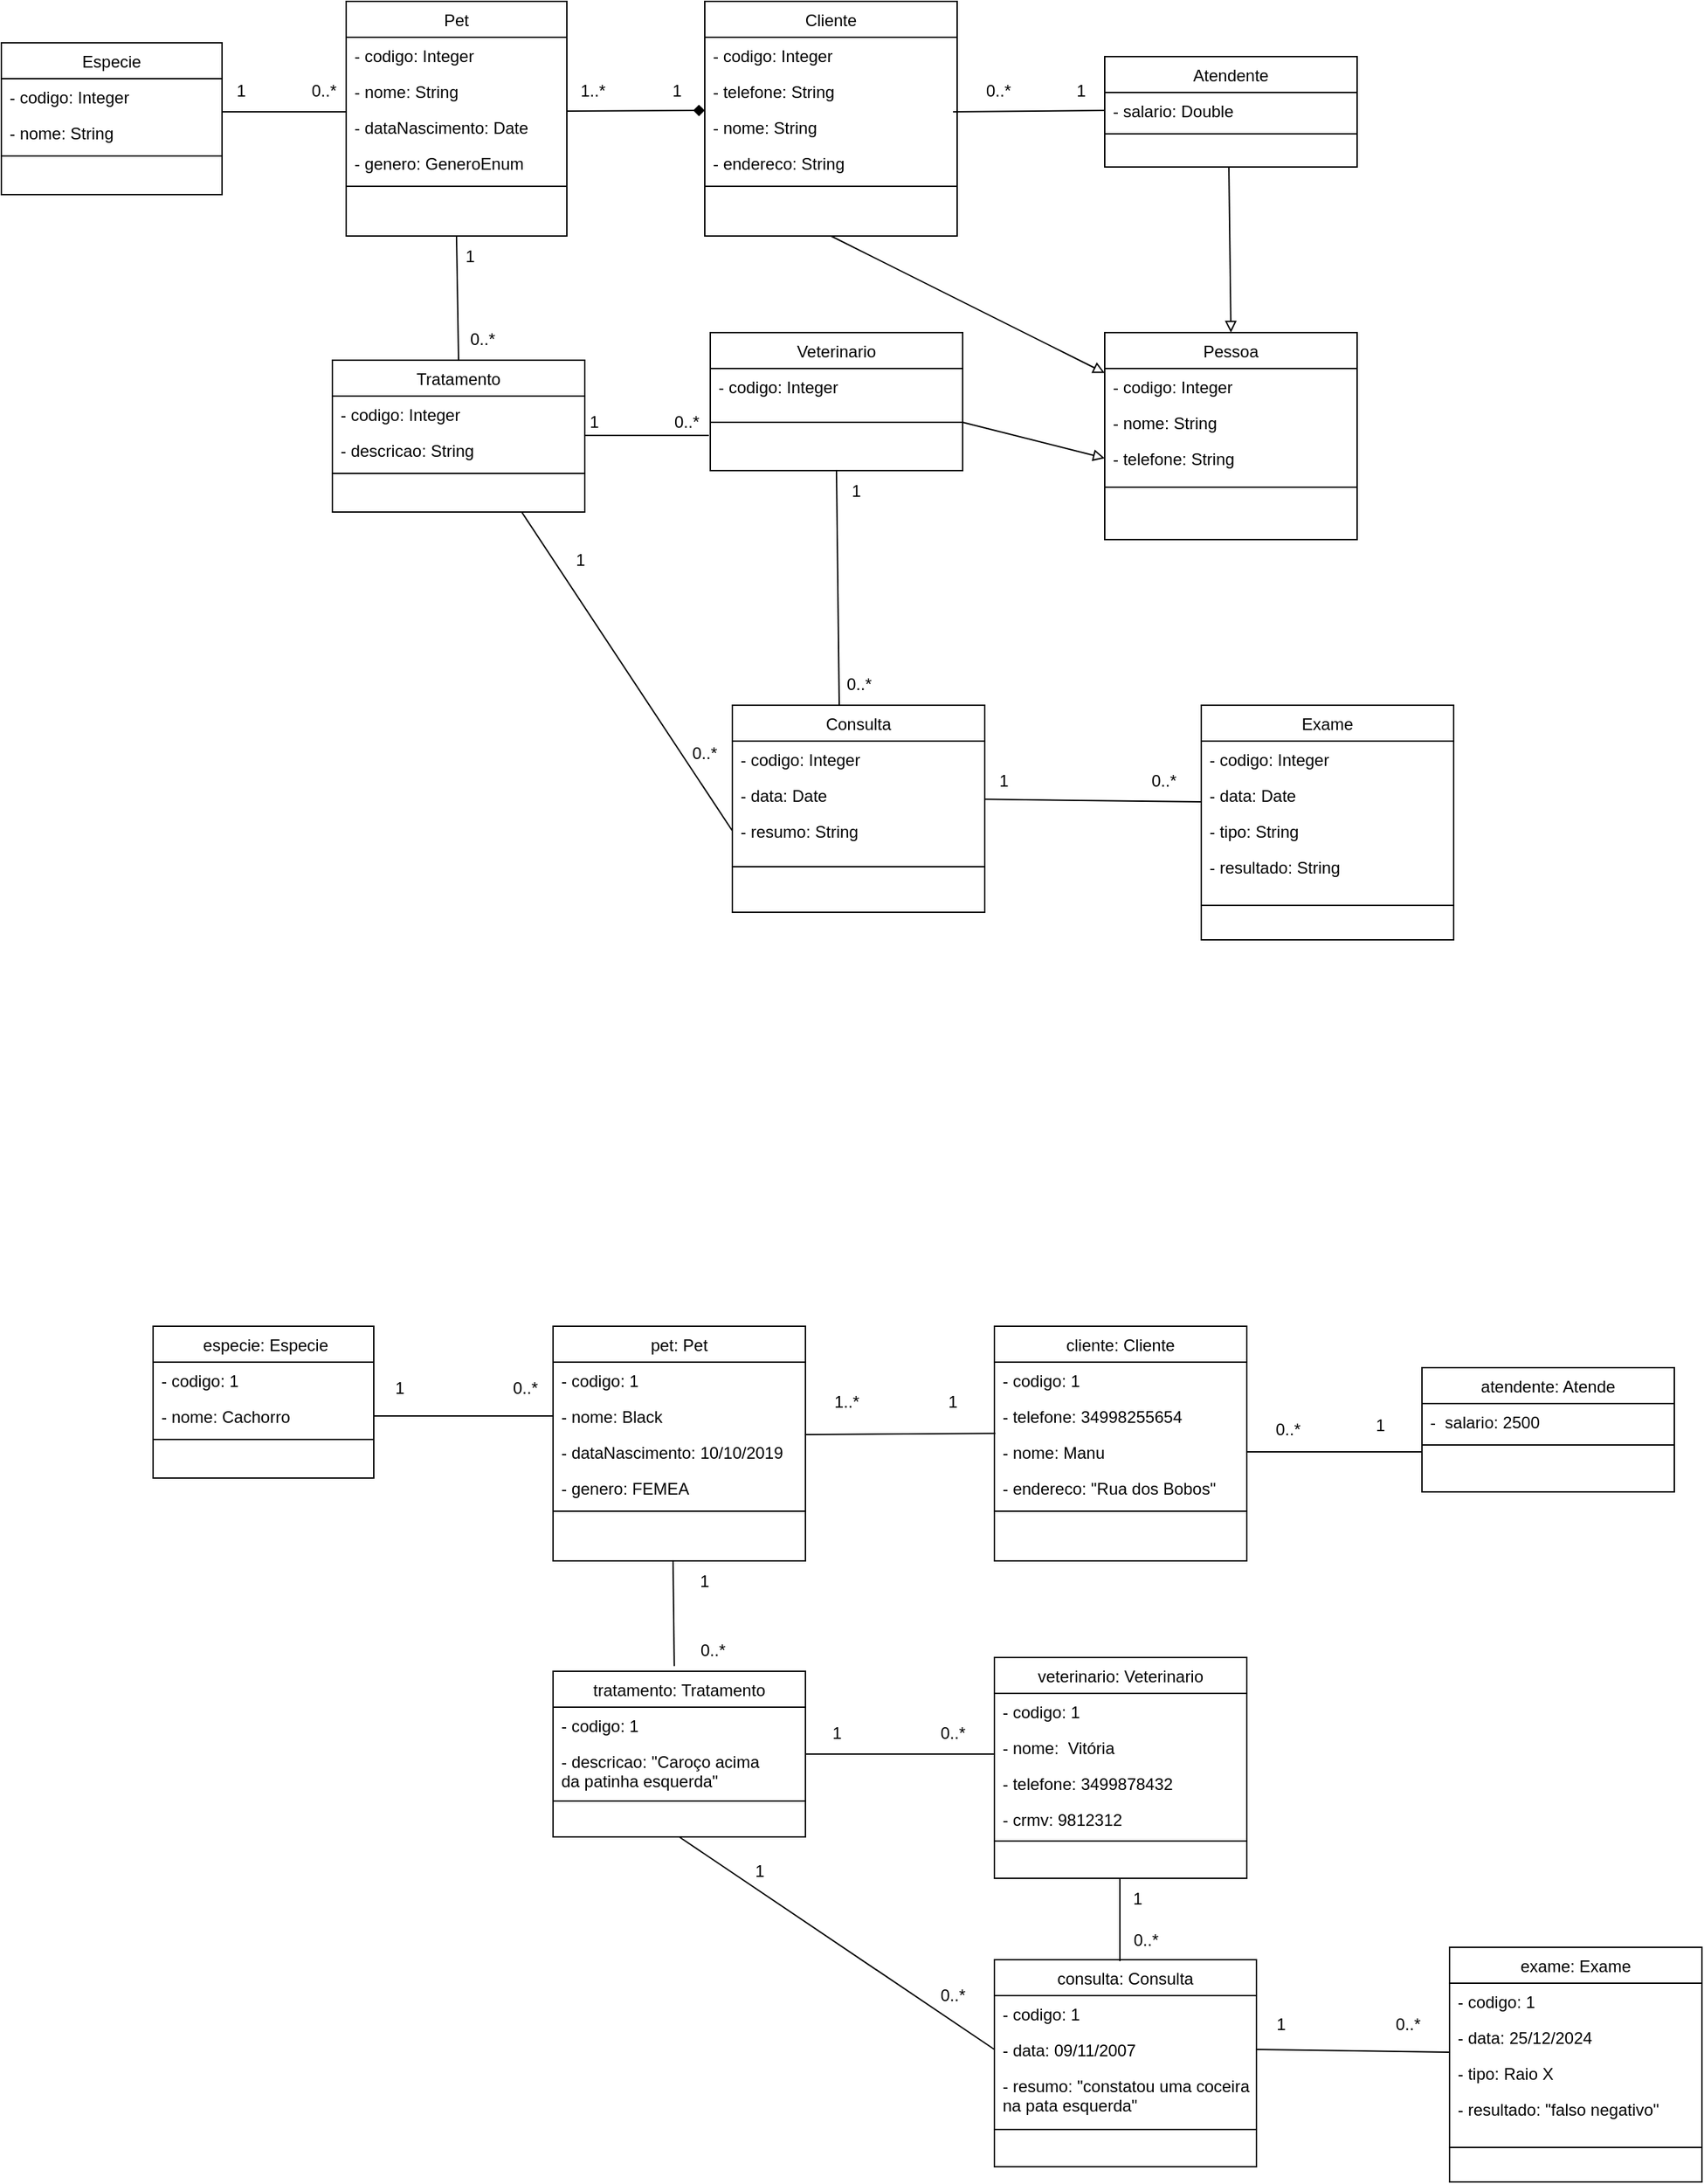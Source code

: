 <mxfile version="24.7.17">
  <diagram id="C5RBs43oDa-KdzZeNtuy" name="Page-1">
    <mxGraphModel dx="1206" dy="1186" grid="1" gridSize="10" guides="1" tooltips="1" connect="1" arrows="1" fold="1" page="1" pageScale="1" pageWidth="827" pageHeight="1169" math="0" shadow="0">
      <root>
        <mxCell id="WIyWlLk6GJQsqaUBKTNV-0" />
        <mxCell id="WIyWlLk6GJQsqaUBKTNV-1" parent="WIyWlLk6GJQsqaUBKTNV-0" />
        <mxCell id="20vD3QLXQiZ07Vx1UOq2-16" value="1" style="text;strokeColor=none;align=center;fillColor=none;html=1;verticalAlign=middle;whiteSpace=wrap;rounded=0;" vertex="1" parent="WIyWlLk6GJQsqaUBKTNV-1">
          <mxGeometry x="394" y="370" width="60" height="30" as="geometry" />
        </mxCell>
        <mxCell id="zkfFHV4jXpPFQw0GAbJ--0" value="Especie" style="swimlane;fontStyle=0;align=center;verticalAlign=top;childLayout=stackLayout;horizontal=1;startSize=26;horizontalStack=0;resizeParent=1;resizeLast=0;collapsible=1;marginBottom=0;rounded=0;shadow=0;strokeWidth=1;" parent="WIyWlLk6GJQsqaUBKTNV-1" vertex="1">
          <mxGeometry x="250" y="350" width="160" height="110" as="geometry">
            <mxRectangle x="230" y="140" width="160" height="26" as="alternateBounds" />
          </mxGeometry>
        </mxCell>
        <mxCell id="zkfFHV4jXpPFQw0GAbJ--1" value="- codigo: Integer" style="text;align=left;verticalAlign=top;spacingLeft=4;spacingRight=4;overflow=hidden;rotatable=0;points=[[0,0.5],[1,0.5]];portConstraint=eastwest;fontStyle=0" parent="zkfFHV4jXpPFQw0GAbJ--0" vertex="1">
          <mxGeometry y="26" width="160" height="26" as="geometry" />
        </mxCell>
        <mxCell id="zkfFHV4jXpPFQw0GAbJ--3" value="- nome: String" style="text;align=left;verticalAlign=top;spacingLeft=4;spacingRight=4;overflow=hidden;rotatable=0;points=[[0,0.5],[1,0.5]];portConstraint=eastwest;rounded=0;shadow=0;html=0;fontStyle=0" parent="zkfFHV4jXpPFQw0GAbJ--0" vertex="1">
          <mxGeometry y="52" width="160" height="26" as="geometry" />
        </mxCell>
        <mxCell id="zkfFHV4jXpPFQw0GAbJ--4" value="" style="line;html=1;strokeWidth=1;align=left;verticalAlign=middle;spacingTop=-1;spacingLeft=3;spacingRight=3;rotatable=0;labelPosition=right;points=[];portConstraint=eastwest;fontStyle=0" parent="zkfFHV4jXpPFQw0GAbJ--0" vertex="1">
          <mxGeometry y="78" width="160" height="8" as="geometry" />
        </mxCell>
        <mxCell id="zkfFHV4jXpPFQw0GAbJ--17" value="Pet" style="swimlane;fontStyle=0;align=center;verticalAlign=top;childLayout=stackLayout;horizontal=1;startSize=26;horizontalStack=0;resizeParent=1;resizeLast=0;collapsible=1;marginBottom=0;rounded=0;shadow=0;strokeWidth=1;" parent="WIyWlLk6GJQsqaUBKTNV-1" vertex="1">
          <mxGeometry x="500" y="320" width="160" height="170" as="geometry">
            <mxRectangle x="550" y="140" width="160" height="26" as="alternateBounds" />
          </mxGeometry>
        </mxCell>
        <mxCell id="20vD3QLXQiZ07Vx1UOq2-6" value="- codigo: Integer" style="text;align=left;verticalAlign=top;spacingLeft=4;spacingRight=4;overflow=hidden;rotatable=0;points=[[0,0.5],[1,0.5]];portConstraint=eastwest;fontStyle=0" vertex="1" parent="zkfFHV4jXpPFQw0GAbJ--17">
          <mxGeometry y="26" width="160" height="26" as="geometry" />
        </mxCell>
        <mxCell id="20vD3QLXQiZ07Vx1UOq2-5" value="- nome: String" style="text;align=left;verticalAlign=top;spacingLeft=4;spacingRight=4;overflow=hidden;rotatable=0;points=[[0,0.5],[1,0.5]];portConstraint=eastwest;rounded=0;shadow=0;html=0;fontStyle=0" vertex="1" parent="zkfFHV4jXpPFQw0GAbJ--17">
          <mxGeometry y="52" width="160" height="26" as="geometry" />
        </mxCell>
        <mxCell id="zkfFHV4jXpPFQw0GAbJ--19" value="- dataNascimento: Date" style="text;align=left;verticalAlign=top;spacingLeft=4;spacingRight=4;overflow=hidden;rotatable=0;points=[[0,0.5],[1,0.5]];portConstraint=eastwest;rounded=0;shadow=0;html=0;" parent="zkfFHV4jXpPFQw0GAbJ--17" vertex="1">
          <mxGeometry y="78" width="160" height="26" as="geometry" />
        </mxCell>
        <mxCell id="zkfFHV4jXpPFQw0GAbJ--20" value="- genero: GeneroEnum" style="text;align=left;verticalAlign=top;spacingLeft=4;spacingRight=4;overflow=hidden;rotatable=0;points=[[0,0.5],[1,0.5]];portConstraint=eastwest;rounded=0;shadow=0;html=0;" parent="zkfFHV4jXpPFQw0GAbJ--17" vertex="1">
          <mxGeometry y="104" width="160" height="26" as="geometry" />
        </mxCell>
        <mxCell id="zkfFHV4jXpPFQw0GAbJ--23" value="" style="line;html=1;strokeWidth=1;align=left;verticalAlign=middle;spacingTop=-1;spacingLeft=3;spacingRight=3;rotatable=0;labelPosition=right;points=[];portConstraint=eastwest;" parent="zkfFHV4jXpPFQw0GAbJ--17" vertex="1">
          <mxGeometry y="130" width="160" height="8" as="geometry" />
        </mxCell>
        <mxCell id="20vD3QLXQiZ07Vx1UOq2-0" value=" especie: Especie" style="swimlane;fontStyle=0;align=center;verticalAlign=top;childLayout=stackLayout;horizontal=1;startSize=26;horizontalStack=0;resizeParent=1;resizeLast=0;collapsible=1;marginBottom=0;rounded=0;shadow=0;strokeWidth=1;" vertex="1" parent="WIyWlLk6GJQsqaUBKTNV-1">
          <mxGeometry x="360" y="1280" width="160" height="110" as="geometry">
            <mxRectangle x="230" y="140" width="160" height="26" as="alternateBounds" />
          </mxGeometry>
        </mxCell>
        <mxCell id="20vD3QLXQiZ07Vx1UOq2-1" value="- codigo: 1" style="text;align=left;verticalAlign=top;spacingLeft=4;spacingRight=4;overflow=hidden;rotatable=0;points=[[0,0.5],[1,0.5]];portConstraint=eastwest;fontStyle=0" vertex="1" parent="20vD3QLXQiZ07Vx1UOq2-0">
          <mxGeometry y="26" width="160" height="26" as="geometry" />
        </mxCell>
        <mxCell id="20vD3QLXQiZ07Vx1UOq2-2" value="- nome: Cachorro" style="text;align=left;verticalAlign=top;spacingLeft=4;spacingRight=4;overflow=hidden;rotatable=0;points=[[0,0.5],[1,0.5]];portConstraint=eastwest;rounded=0;shadow=0;html=0;fontStyle=0" vertex="1" parent="20vD3QLXQiZ07Vx1UOq2-0">
          <mxGeometry y="52" width="160" height="26" as="geometry" />
        </mxCell>
        <mxCell id="20vD3QLXQiZ07Vx1UOq2-3" value="" style="line;html=1;strokeWidth=1;align=left;verticalAlign=middle;spacingTop=-1;spacingLeft=3;spacingRight=3;rotatable=0;labelPosition=right;points=[];portConstraint=eastwest;fontStyle=0" vertex="1" parent="20vD3QLXQiZ07Vx1UOq2-0">
          <mxGeometry y="78" width="160" height="8" as="geometry" />
        </mxCell>
        <mxCell id="20vD3QLXQiZ07Vx1UOq2-7" value="pet: Pet" style="swimlane;fontStyle=0;align=center;verticalAlign=top;childLayout=stackLayout;horizontal=1;startSize=26;horizontalStack=0;resizeParent=1;resizeLast=0;collapsible=1;marginBottom=0;rounded=0;shadow=0;strokeWidth=1;" vertex="1" parent="WIyWlLk6GJQsqaUBKTNV-1">
          <mxGeometry x="650" y="1280" width="183" height="170" as="geometry">
            <mxRectangle x="550" y="140" width="160" height="26" as="alternateBounds" />
          </mxGeometry>
        </mxCell>
        <mxCell id="20vD3QLXQiZ07Vx1UOq2-8" value="- codigo: 1&#xa;&#xa;" style="text;align=left;verticalAlign=top;spacingLeft=4;spacingRight=4;overflow=hidden;rotatable=0;points=[[0,0.5],[1,0.5]];portConstraint=eastwest;fontStyle=0" vertex="1" parent="20vD3QLXQiZ07Vx1UOq2-7">
          <mxGeometry y="26" width="183" height="26" as="geometry" />
        </mxCell>
        <mxCell id="20vD3QLXQiZ07Vx1UOq2-9" value="- nome: Black" style="text;align=left;verticalAlign=top;spacingLeft=4;spacingRight=4;overflow=hidden;rotatable=0;points=[[0,0.5],[1,0.5]];portConstraint=eastwest;rounded=0;shadow=0;html=0;fontStyle=0" vertex="1" parent="20vD3QLXQiZ07Vx1UOq2-7">
          <mxGeometry y="52" width="183" height="26" as="geometry" />
        </mxCell>
        <mxCell id="20vD3QLXQiZ07Vx1UOq2-10" value="- dataNascimento: 10/10/2019" style="text;align=left;verticalAlign=top;spacingLeft=4;spacingRight=4;overflow=hidden;rotatable=0;points=[[0,0.5],[1,0.5]];portConstraint=eastwest;rounded=0;shadow=0;html=0;" vertex="1" parent="20vD3QLXQiZ07Vx1UOq2-7">
          <mxGeometry y="78" width="183" height="26" as="geometry" />
        </mxCell>
        <mxCell id="20vD3QLXQiZ07Vx1UOq2-11" value="- genero: FEMEA" style="text;align=left;verticalAlign=top;spacingLeft=4;spacingRight=4;overflow=hidden;rotatable=0;points=[[0,0.5],[1,0.5]];portConstraint=eastwest;rounded=0;shadow=0;html=0;" vertex="1" parent="20vD3QLXQiZ07Vx1UOq2-7">
          <mxGeometry y="104" width="183" height="26" as="geometry" />
        </mxCell>
        <mxCell id="20vD3QLXQiZ07Vx1UOq2-12" value="" style="line;html=1;strokeWidth=1;align=left;verticalAlign=middle;spacingTop=-1;spacingLeft=3;spacingRight=3;rotatable=0;labelPosition=right;points=[];portConstraint=eastwest;" vertex="1" parent="20vD3QLXQiZ07Vx1UOq2-7">
          <mxGeometry y="130" width="183" height="8" as="geometry" />
        </mxCell>
        <mxCell id="20vD3QLXQiZ07Vx1UOq2-14" value="" style="endArrow=none;html=1;rounded=0;entryX=0;entryY=0.077;entryDx=0;entryDy=0;entryPerimeter=0;" edge="1" parent="WIyWlLk6GJQsqaUBKTNV-1" target="zkfFHV4jXpPFQw0GAbJ--19">
          <mxGeometry width="50" height="50" relative="1" as="geometry">
            <mxPoint x="410" y="400" as="sourcePoint" />
            <mxPoint x="490" y="400" as="targetPoint" />
          </mxGeometry>
        </mxCell>
        <mxCell id="20vD3QLXQiZ07Vx1UOq2-17" value="0..*" style="text;strokeColor=none;align=center;fillColor=none;html=1;verticalAlign=middle;whiteSpace=wrap;rounded=0;" vertex="1" parent="WIyWlLk6GJQsqaUBKTNV-1">
          <mxGeometry x="454" y="370" width="60" height="30" as="geometry" />
        </mxCell>
        <mxCell id="20vD3QLXQiZ07Vx1UOq2-18" value="Cliente" style="swimlane;fontStyle=0;align=center;verticalAlign=top;childLayout=stackLayout;horizontal=1;startSize=26;horizontalStack=0;resizeParent=1;resizeLast=0;collapsible=1;marginBottom=0;rounded=0;shadow=0;strokeWidth=1;" vertex="1" parent="WIyWlLk6GJQsqaUBKTNV-1">
          <mxGeometry x="760" y="320" width="183" height="170" as="geometry">
            <mxRectangle x="550" y="140" width="160" height="26" as="alternateBounds" />
          </mxGeometry>
        </mxCell>
        <mxCell id="20vD3QLXQiZ07Vx1UOq2-19" value="- codigo: Integer&#xa;&#xa;" style="text;align=left;verticalAlign=top;spacingLeft=4;spacingRight=4;overflow=hidden;rotatable=0;points=[[0,0.5],[1,0.5]];portConstraint=eastwest;fontStyle=0" vertex="1" parent="20vD3QLXQiZ07Vx1UOq2-18">
          <mxGeometry y="26" width="183" height="26" as="geometry" />
        </mxCell>
        <mxCell id="20vD3QLXQiZ07Vx1UOq2-20" value="- telefone: String" style="text;align=left;verticalAlign=top;spacingLeft=4;spacingRight=4;overflow=hidden;rotatable=0;points=[[0,0.5],[1,0.5]];portConstraint=eastwest;rounded=0;shadow=0;html=0;fontStyle=0" vertex="1" parent="20vD3QLXQiZ07Vx1UOq2-18">
          <mxGeometry y="52" width="183" height="26" as="geometry" />
        </mxCell>
        <mxCell id="20vD3QLXQiZ07Vx1UOq2-21" value="- nome: String" style="text;align=left;verticalAlign=top;spacingLeft=4;spacingRight=4;overflow=hidden;rotatable=0;points=[[0,0.5],[1,0.5]];portConstraint=eastwest;rounded=0;shadow=0;html=0;" vertex="1" parent="20vD3QLXQiZ07Vx1UOq2-18">
          <mxGeometry y="78" width="183" height="26" as="geometry" />
        </mxCell>
        <mxCell id="20vD3QLXQiZ07Vx1UOq2-22" value="- endereco: String" style="text;align=left;verticalAlign=top;spacingLeft=4;spacingRight=4;overflow=hidden;rotatable=0;points=[[0,0.5],[1,0.5]];portConstraint=eastwest;rounded=0;shadow=0;html=0;" vertex="1" parent="20vD3QLXQiZ07Vx1UOq2-18">
          <mxGeometry y="104" width="183" height="26" as="geometry" />
        </mxCell>
        <mxCell id="20vD3QLXQiZ07Vx1UOq2-23" value="" style="line;html=1;strokeWidth=1;align=left;verticalAlign=middle;spacingTop=-1;spacingLeft=3;spacingRight=3;rotatable=0;labelPosition=right;points=[];portConstraint=eastwest;" vertex="1" parent="20vD3QLXQiZ07Vx1UOq2-18">
          <mxGeometry y="130" width="183" height="8" as="geometry" />
        </mxCell>
        <mxCell id="20vD3QLXQiZ07Vx1UOq2-24" value="cliente: Cliente" style="swimlane;fontStyle=0;align=center;verticalAlign=top;childLayout=stackLayout;horizontal=1;startSize=26;horizontalStack=0;resizeParent=1;resizeLast=0;collapsible=1;marginBottom=0;rounded=0;shadow=0;strokeWidth=1;" vertex="1" parent="WIyWlLk6GJQsqaUBKTNV-1">
          <mxGeometry x="970" y="1280" width="183" height="170" as="geometry">
            <mxRectangle x="550" y="140" width="160" height="26" as="alternateBounds" />
          </mxGeometry>
        </mxCell>
        <mxCell id="20vD3QLXQiZ07Vx1UOq2-25" value="- codigo: 1&#xa;&#xa;" style="text;align=left;verticalAlign=top;spacingLeft=4;spacingRight=4;overflow=hidden;rotatable=0;points=[[0,0.5],[1,0.5]];portConstraint=eastwest;fontStyle=0" vertex="1" parent="20vD3QLXQiZ07Vx1UOq2-24">
          <mxGeometry y="26" width="183" height="26" as="geometry" />
        </mxCell>
        <mxCell id="20vD3QLXQiZ07Vx1UOq2-26" value="- telefone: 34998255654" style="text;align=left;verticalAlign=top;spacingLeft=4;spacingRight=4;overflow=hidden;rotatable=0;points=[[0,0.5],[1,0.5]];portConstraint=eastwest;rounded=0;shadow=0;html=0;fontStyle=0" vertex="1" parent="20vD3QLXQiZ07Vx1UOq2-24">
          <mxGeometry y="52" width="183" height="26" as="geometry" />
        </mxCell>
        <mxCell id="20vD3QLXQiZ07Vx1UOq2-27" value="- nome: Manu" style="text;align=left;verticalAlign=top;spacingLeft=4;spacingRight=4;overflow=hidden;rotatable=0;points=[[0,0.5],[1,0.5]];portConstraint=eastwest;rounded=0;shadow=0;html=0;" vertex="1" parent="20vD3QLXQiZ07Vx1UOq2-24">
          <mxGeometry y="78" width="183" height="26" as="geometry" />
        </mxCell>
        <mxCell id="20vD3QLXQiZ07Vx1UOq2-28" value="- endereco: &quot;Rua dos Bobos&quot;" style="text;align=left;verticalAlign=top;spacingLeft=4;spacingRight=4;overflow=hidden;rotatable=0;points=[[0,0.5],[1,0.5]];portConstraint=eastwest;rounded=0;shadow=0;html=0;" vertex="1" parent="20vD3QLXQiZ07Vx1UOq2-24">
          <mxGeometry y="104" width="183" height="26" as="geometry" />
        </mxCell>
        <mxCell id="20vD3QLXQiZ07Vx1UOq2-29" value="" style="line;html=1;strokeWidth=1;align=left;verticalAlign=middle;spacingTop=-1;spacingLeft=3;spacingRight=3;rotatable=0;labelPosition=right;points=[];portConstraint=eastwest;" vertex="1" parent="20vD3QLXQiZ07Vx1UOq2-24">
          <mxGeometry y="130" width="183" height="8" as="geometry" />
        </mxCell>
        <mxCell id="20vD3QLXQiZ07Vx1UOq2-30" value="" style="endArrow=diamond;html=1;rounded=0;entryX=0;entryY=0.077;entryDx=0;entryDy=0;entryPerimeter=0;exitX=1;exitY=0.5;exitDx=0;exitDy=0;endFill=1;" edge="1" parent="WIyWlLk6GJQsqaUBKTNV-1">
          <mxGeometry width="50" height="50" relative="1" as="geometry">
            <mxPoint x="660" y="399.5" as="sourcePoint" />
            <mxPoint x="760" y="399" as="targetPoint" />
          </mxGeometry>
        </mxCell>
        <mxCell id="20vD3QLXQiZ07Vx1UOq2-31" value="1" style="text;strokeColor=none;align=center;fillColor=none;html=1;verticalAlign=middle;whiteSpace=wrap;rounded=0;" vertex="1" parent="WIyWlLk6GJQsqaUBKTNV-1">
          <mxGeometry x="710" y="370" width="60" height="30" as="geometry" />
        </mxCell>
        <mxCell id="20vD3QLXQiZ07Vx1UOq2-32" value="1..*" style="text;strokeColor=none;align=center;fillColor=none;html=1;verticalAlign=middle;whiteSpace=wrap;rounded=0;" vertex="1" parent="WIyWlLk6GJQsqaUBKTNV-1">
          <mxGeometry x="649" y="370" width="60" height="30" as="geometry" />
        </mxCell>
        <mxCell id="20vD3QLXQiZ07Vx1UOq2-33" value="Tratamento" style="swimlane;fontStyle=0;align=center;verticalAlign=top;childLayout=stackLayout;horizontal=1;startSize=26;horizontalStack=0;resizeParent=1;resizeLast=0;collapsible=1;marginBottom=0;rounded=0;shadow=0;strokeWidth=1;" vertex="1" parent="WIyWlLk6GJQsqaUBKTNV-1">
          <mxGeometry x="490" y="580" width="183" height="110" as="geometry">
            <mxRectangle x="550" y="140" width="160" height="26" as="alternateBounds" />
          </mxGeometry>
        </mxCell>
        <mxCell id="20vD3QLXQiZ07Vx1UOq2-34" value="- codigo: Integer&#xa;&#xa;" style="text;align=left;verticalAlign=top;spacingLeft=4;spacingRight=4;overflow=hidden;rotatable=0;points=[[0,0.5],[1,0.5]];portConstraint=eastwest;fontStyle=0" vertex="1" parent="20vD3QLXQiZ07Vx1UOq2-33">
          <mxGeometry y="26" width="183" height="26" as="geometry" />
        </mxCell>
        <mxCell id="20vD3QLXQiZ07Vx1UOq2-35" value="- descricao: String" style="text;align=left;verticalAlign=top;spacingLeft=4;spacingRight=4;overflow=hidden;rotatable=0;points=[[0,0.5],[1,0.5]];portConstraint=eastwest;rounded=0;shadow=0;html=0;fontStyle=0" vertex="1" parent="20vD3QLXQiZ07Vx1UOq2-33">
          <mxGeometry y="52" width="183" height="26" as="geometry" />
        </mxCell>
        <mxCell id="20vD3QLXQiZ07Vx1UOq2-38" value="" style="line;html=1;strokeWidth=1;align=left;verticalAlign=middle;spacingTop=-1;spacingLeft=3;spacingRight=3;rotatable=0;labelPosition=right;points=[];portConstraint=eastwest;" vertex="1" parent="20vD3QLXQiZ07Vx1UOq2-33">
          <mxGeometry y="78" width="183" height="8" as="geometry" />
        </mxCell>
        <mxCell id="20vD3QLXQiZ07Vx1UOq2-39" value="tratamento: Tratamento" style="swimlane;fontStyle=0;align=center;verticalAlign=top;childLayout=stackLayout;horizontal=1;startSize=26;horizontalStack=0;resizeParent=1;resizeLast=0;collapsible=1;marginBottom=0;rounded=0;shadow=0;strokeWidth=1;" vertex="1" parent="WIyWlLk6GJQsqaUBKTNV-1">
          <mxGeometry x="650" y="1530" width="183" height="120" as="geometry">
            <mxRectangle x="550" y="140" width="160" height="26" as="alternateBounds" />
          </mxGeometry>
        </mxCell>
        <mxCell id="20vD3QLXQiZ07Vx1UOq2-40" value="- codigo: 1&#xa;" style="text;align=left;verticalAlign=top;spacingLeft=4;spacingRight=4;overflow=hidden;rotatable=0;points=[[0,0.5],[1,0.5]];portConstraint=eastwest;fontStyle=0" vertex="1" parent="20vD3QLXQiZ07Vx1UOq2-39">
          <mxGeometry y="26" width="183" height="26" as="geometry" />
        </mxCell>
        <mxCell id="20vD3QLXQiZ07Vx1UOq2-41" value="- descricao: &quot;Caroço acima &#xa;da patinha esquerda&quot;" style="text;align=left;verticalAlign=top;spacingLeft=4;spacingRight=4;overflow=hidden;rotatable=0;points=[[0,0.5],[1,0.5]];portConstraint=eastwest;rounded=0;shadow=0;html=0;fontStyle=0" vertex="1" parent="20vD3QLXQiZ07Vx1UOq2-39">
          <mxGeometry y="52" width="183" height="38" as="geometry" />
        </mxCell>
        <mxCell id="20vD3QLXQiZ07Vx1UOq2-42" value="" style="line;html=1;strokeWidth=1;align=left;verticalAlign=middle;spacingTop=-1;spacingLeft=3;spacingRight=3;rotatable=0;labelPosition=right;points=[];portConstraint=eastwest;" vertex="1" parent="20vD3QLXQiZ07Vx1UOq2-39">
          <mxGeometry y="90" width="183" height="8" as="geometry" />
        </mxCell>
        <mxCell id="20vD3QLXQiZ07Vx1UOq2-44" value="" style="endArrow=none;html=1;rounded=0;entryX=0.5;entryY=1;entryDx=0;entryDy=0;exitX=0.5;exitY=0;exitDx=0;exitDy=0;" edge="1" parent="WIyWlLk6GJQsqaUBKTNV-1" source="20vD3QLXQiZ07Vx1UOq2-33" target="zkfFHV4jXpPFQw0GAbJ--17">
          <mxGeometry width="50" height="50" relative="1" as="geometry">
            <mxPoint x="579.5" y="570" as="sourcePoint" />
            <mxPoint x="579.5" y="500" as="targetPoint" />
          </mxGeometry>
        </mxCell>
        <mxCell id="20vD3QLXQiZ07Vx1UOq2-45" value="1" style="text;strokeColor=none;align=center;fillColor=none;html=1;verticalAlign=middle;whiteSpace=wrap;rounded=0;" vertex="1" parent="WIyWlLk6GJQsqaUBKTNV-1">
          <mxGeometry x="560" y="490" width="60" height="30" as="geometry" />
        </mxCell>
        <mxCell id="20vD3QLXQiZ07Vx1UOq2-46" value="0..*" style="text;strokeColor=none;align=center;fillColor=none;html=1;verticalAlign=middle;whiteSpace=wrap;rounded=0;" vertex="1" parent="WIyWlLk6GJQsqaUBKTNV-1">
          <mxGeometry x="568.5" y="550" width="60" height="30" as="geometry" />
        </mxCell>
        <mxCell id="20vD3QLXQiZ07Vx1UOq2-51" value="Consulta" style="swimlane;fontStyle=0;align=center;verticalAlign=top;childLayout=stackLayout;horizontal=1;startSize=26;horizontalStack=0;resizeParent=1;resizeLast=0;collapsible=1;marginBottom=0;rounded=0;shadow=0;strokeWidth=1;" vertex="1" parent="WIyWlLk6GJQsqaUBKTNV-1">
          <mxGeometry x="780" y="830" width="183" height="150" as="geometry">
            <mxRectangle x="550" y="140" width="160" height="26" as="alternateBounds" />
          </mxGeometry>
        </mxCell>
        <mxCell id="20vD3QLXQiZ07Vx1UOq2-52" value="- codigo: Integer&#xa;&#xa;" style="text;align=left;verticalAlign=top;spacingLeft=4;spacingRight=4;overflow=hidden;rotatable=0;points=[[0,0.5],[1,0.5]];portConstraint=eastwest;fontStyle=0" vertex="1" parent="20vD3QLXQiZ07Vx1UOq2-51">
          <mxGeometry y="26" width="183" height="26" as="geometry" />
        </mxCell>
        <mxCell id="20vD3QLXQiZ07Vx1UOq2-53" value="- data: Date" style="text;align=left;verticalAlign=top;spacingLeft=4;spacingRight=4;overflow=hidden;rotatable=0;points=[[0,0.5],[1,0.5]];portConstraint=eastwest;rounded=0;shadow=0;html=0;fontStyle=0" vertex="1" parent="20vD3QLXQiZ07Vx1UOq2-51">
          <mxGeometry y="52" width="183" height="26" as="geometry" />
        </mxCell>
        <mxCell id="20vD3QLXQiZ07Vx1UOq2-57" value="- resumo: String" style="text;align=left;verticalAlign=top;spacingLeft=4;spacingRight=4;overflow=hidden;rotatable=0;points=[[0,0.5],[1,0.5]];portConstraint=eastwest;rounded=0;shadow=0;html=0;fontStyle=0" vertex="1" parent="20vD3QLXQiZ07Vx1UOq2-51">
          <mxGeometry y="78" width="183" height="26" as="geometry" />
        </mxCell>
        <mxCell id="20vD3QLXQiZ07Vx1UOq2-54" value="" style="line;html=1;strokeWidth=1;align=left;verticalAlign=middle;spacingTop=-1;spacingLeft=3;spacingRight=3;rotatable=0;labelPosition=right;points=[];portConstraint=eastwest;" vertex="1" parent="20vD3QLXQiZ07Vx1UOq2-51">
          <mxGeometry y="104" width="183" height="26" as="geometry" />
        </mxCell>
        <mxCell id="20vD3QLXQiZ07Vx1UOq2-58" value="consulta: Consulta" style="swimlane;fontStyle=0;align=center;verticalAlign=top;childLayout=stackLayout;horizontal=1;startSize=26;horizontalStack=0;resizeParent=1;resizeLast=0;collapsible=1;marginBottom=0;rounded=0;shadow=0;strokeWidth=1;" vertex="1" parent="WIyWlLk6GJQsqaUBKTNV-1">
          <mxGeometry x="970" y="1739" width="190" height="150" as="geometry">
            <mxRectangle x="550" y="140" width="160" height="26" as="alternateBounds" />
          </mxGeometry>
        </mxCell>
        <mxCell id="20vD3QLXQiZ07Vx1UOq2-59" value="- codigo: 1&#xa;&#xa;" style="text;align=left;verticalAlign=top;spacingLeft=4;spacingRight=4;overflow=hidden;rotatable=0;points=[[0,0.5],[1,0.5]];portConstraint=eastwest;fontStyle=0" vertex="1" parent="20vD3QLXQiZ07Vx1UOq2-58">
          <mxGeometry y="26" width="190" height="26" as="geometry" />
        </mxCell>
        <mxCell id="20vD3QLXQiZ07Vx1UOq2-60" value="- data: 09/11/2007" style="text;align=left;verticalAlign=top;spacingLeft=4;spacingRight=4;overflow=hidden;rotatable=0;points=[[0,0.5],[1,0.5]];portConstraint=eastwest;rounded=0;shadow=0;html=0;fontStyle=0" vertex="1" parent="20vD3QLXQiZ07Vx1UOq2-58">
          <mxGeometry y="52" width="190" height="26" as="geometry" />
        </mxCell>
        <mxCell id="20vD3QLXQiZ07Vx1UOq2-61" value="- resumo: &quot;constatou uma coceira &#xa;na pata esquerda&quot;" style="text;align=left;verticalAlign=top;spacingLeft=4;spacingRight=4;overflow=hidden;rotatable=0;points=[[0,0.5],[1,0.5]];portConstraint=eastwest;rounded=0;shadow=0;html=0;fontStyle=0" vertex="1" parent="20vD3QLXQiZ07Vx1UOq2-58">
          <mxGeometry y="78" width="190" height="32" as="geometry" />
        </mxCell>
        <mxCell id="20vD3QLXQiZ07Vx1UOq2-62" value="" style="line;html=1;strokeWidth=1;align=left;verticalAlign=middle;spacingTop=-1;spacingLeft=3;spacingRight=3;rotatable=0;labelPosition=right;points=[];portConstraint=eastwest;" vertex="1" parent="20vD3QLXQiZ07Vx1UOq2-58">
          <mxGeometry y="110" width="190" height="26" as="geometry" />
        </mxCell>
        <mxCell id="20vD3QLXQiZ07Vx1UOq2-74" value="Veterinario" style="swimlane;fontStyle=0;align=center;verticalAlign=top;childLayout=stackLayout;horizontal=1;startSize=26;horizontalStack=0;resizeParent=1;resizeLast=0;collapsible=1;marginBottom=0;rounded=0;shadow=0;strokeWidth=1;" vertex="1" parent="WIyWlLk6GJQsqaUBKTNV-1">
          <mxGeometry x="764" y="560" width="183" height="100" as="geometry">
            <mxRectangle x="550" y="140" width="160" height="26" as="alternateBounds" />
          </mxGeometry>
        </mxCell>
        <mxCell id="20vD3QLXQiZ07Vx1UOq2-75" value="- codigo: Integer&#xa;&#xa;" style="text;align=left;verticalAlign=top;spacingLeft=4;spacingRight=4;overflow=hidden;rotatable=0;points=[[0,0.5],[1,0.5]];portConstraint=eastwest;fontStyle=0" vertex="1" parent="20vD3QLXQiZ07Vx1UOq2-74">
          <mxGeometry y="26" width="183" height="26" as="geometry" />
        </mxCell>
        <mxCell id="20vD3QLXQiZ07Vx1UOq2-78" value="" style="line;html=1;strokeWidth=1;align=left;verticalAlign=middle;spacingTop=-1;spacingLeft=3;spacingRight=3;rotatable=0;labelPosition=right;points=[];portConstraint=eastwest;" vertex="1" parent="20vD3QLXQiZ07Vx1UOq2-74">
          <mxGeometry y="52" width="183" height="26" as="geometry" />
        </mxCell>
        <mxCell id="20vD3QLXQiZ07Vx1UOq2-80" value="veterinario: Veterinario" style="swimlane;fontStyle=0;align=center;verticalAlign=top;childLayout=stackLayout;horizontal=1;startSize=26;horizontalStack=0;resizeParent=1;resizeLast=0;collapsible=1;marginBottom=0;rounded=0;shadow=0;strokeWidth=1;" vertex="1" parent="WIyWlLk6GJQsqaUBKTNV-1">
          <mxGeometry x="970" y="1520" width="183" height="160" as="geometry">
            <mxRectangle x="550" y="140" width="160" height="26" as="alternateBounds" />
          </mxGeometry>
        </mxCell>
        <mxCell id="20vD3QLXQiZ07Vx1UOq2-81" value="- codigo: 1&#xa;&#xa;" style="text;align=left;verticalAlign=top;spacingLeft=4;spacingRight=4;overflow=hidden;rotatable=0;points=[[0,0.5],[1,0.5]];portConstraint=eastwest;fontStyle=0" vertex="1" parent="20vD3QLXQiZ07Vx1UOq2-80">
          <mxGeometry y="26" width="183" height="26" as="geometry" />
        </mxCell>
        <mxCell id="20vD3QLXQiZ07Vx1UOq2-82" value="- nome:  Vitória" style="text;align=left;verticalAlign=top;spacingLeft=4;spacingRight=4;overflow=hidden;rotatable=0;points=[[0,0.5],[1,0.5]];portConstraint=eastwest;rounded=0;shadow=0;html=0;fontStyle=0" vertex="1" parent="20vD3QLXQiZ07Vx1UOq2-80">
          <mxGeometry y="52" width="183" height="26" as="geometry" />
        </mxCell>
        <mxCell id="20vD3QLXQiZ07Vx1UOq2-83" value="- telefone: 3499878432" style="text;align=left;verticalAlign=top;spacingLeft=4;spacingRight=4;overflow=hidden;rotatable=0;points=[[0,0.5],[1,0.5]];portConstraint=eastwest;rounded=0;shadow=0;html=0;fontStyle=0" vertex="1" parent="20vD3QLXQiZ07Vx1UOq2-80">
          <mxGeometry y="78" width="183" height="26" as="geometry" />
        </mxCell>
        <mxCell id="20vD3QLXQiZ07Vx1UOq2-84" value="- crmv: 9812312" style="text;align=left;verticalAlign=top;spacingLeft=4;spacingRight=4;overflow=hidden;rotatable=0;points=[[0,0.5],[1,0.5]];portConstraint=eastwest;rounded=0;shadow=0;html=0;fontStyle=0" vertex="1" parent="20vD3QLXQiZ07Vx1UOq2-80">
          <mxGeometry y="104" width="183" height="16" as="geometry" />
        </mxCell>
        <mxCell id="20vD3QLXQiZ07Vx1UOq2-85" value="" style="line;html=1;strokeWidth=1;align=left;verticalAlign=middle;spacingTop=-1;spacingLeft=3;spacingRight=3;rotatable=0;labelPosition=right;points=[];portConstraint=eastwest;" vertex="1" parent="20vD3QLXQiZ07Vx1UOq2-80">
          <mxGeometry y="120" width="183" height="26" as="geometry" />
        </mxCell>
        <mxCell id="20vD3QLXQiZ07Vx1UOq2-86" value="" style="endArrow=none;html=1;rounded=0;entryX=0;entryY=0.077;entryDx=0;entryDy=0;entryPerimeter=0;" edge="1" parent="WIyWlLk6GJQsqaUBKTNV-1">
          <mxGeometry width="50" height="50" relative="1" as="geometry">
            <mxPoint x="673" y="634.5" as="sourcePoint" />
            <mxPoint x="763" y="634.5" as="targetPoint" />
          </mxGeometry>
        </mxCell>
        <mxCell id="20vD3QLXQiZ07Vx1UOq2-88" value="1" style="text;strokeColor=none;align=center;fillColor=none;html=1;verticalAlign=middle;whiteSpace=wrap;rounded=0;" vertex="1" parent="WIyWlLk6GJQsqaUBKTNV-1">
          <mxGeometry x="650" y="610" width="60" height="30" as="geometry" />
        </mxCell>
        <mxCell id="20vD3QLXQiZ07Vx1UOq2-89" value="0..*" style="text;strokeColor=none;align=center;fillColor=none;html=1;verticalAlign=middle;whiteSpace=wrap;rounded=0;" vertex="1" parent="WIyWlLk6GJQsqaUBKTNV-1">
          <mxGeometry x="717" y="610" width="60" height="30" as="geometry" />
        </mxCell>
        <mxCell id="20vD3QLXQiZ07Vx1UOq2-90" value="" style="endArrow=none;html=1;rounded=0;entryX=0.75;entryY=1;entryDx=0;entryDy=0;exitX=0;exitY=0.5;exitDx=0;exitDy=0;" edge="1" parent="WIyWlLk6GJQsqaUBKTNV-1" source="20vD3QLXQiZ07Vx1UOq2-57" target="20vD3QLXQiZ07Vx1UOq2-33">
          <mxGeometry width="50" height="50" relative="1" as="geometry">
            <mxPoint x="850" y="960" as="sourcePoint" />
            <mxPoint x="900" y="910" as="targetPoint" />
          </mxGeometry>
        </mxCell>
        <mxCell id="20vD3QLXQiZ07Vx1UOq2-91" value="" style="endArrow=none;html=1;rounded=0;exitX=0.5;exitY=0;exitDx=0;exitDy=0;entryX=0.5;entryY=1;entryDx=0;entryDy=0;" edge="1" parent="WIyWlLk6GJQsqaUBKTNV-1" target="20vD3QLXQiZ07Vx1UOq2-74">
          <mxGeometry width="50" height="50" relative="1" as="geometry">
            <mxPoint x="857.5" y="830" as="sourcePoint" />
            <mxPoint x="850" y="670" as="targetPoint" />
          </mxGeometry>
        </mxCell>
        <mxCell id="20vD3QLXQiZ07Vx1UOq2-92" value="1" style="text;strokeColor=none;align=center;fillColor=none;html=1;verticalAlign=middle;whiteSpace=wrap;rounded=0;" vertex="1" parent="WIyWlLk6GJQsqaUBKTNV-1">
          <mxGeometry x="640" y="710" width="60" height="30" as="geometry" />
        </mxCell>
        <mxCell id="20vD3QLXQiZ07Vx1UOq2-93" value="0..*" style="text;strokeColor=none;align=center;fillColor=none;html=1;verticalAlign=middle;whiteSpace=wrap;rounded=0;" vertex="1" parent="WIyWlLk6GJQsqaUBKTNV-1">
          <mxGeometry x="841.5" y="800" width="60" height="30" as="geometry" />
        </mxCell>
        <mxCell id="20vD3QLXQiZ07Vx1UOq2-94" value="0..*" style="text;strokeColor=none;align=center;fillColor=none;html=1;verticalAlign=middle;whiteSpace=wrap;rounded=0;" vertex="1" parent="WIyWlLk6GJQsqaUBKTNV-1">
          <mxGeometry x="730" y="850" width="60" height="30" as="geometry" />
        </mxCell>
        <mxCell id="20vD3QLXQiZ07Vx1UOq2-95" value="1" style="text;strokeColor=none;align=center;fillColor=none;html=1;verticalAlign=middle;whiteSpace=wrap;rounded=0;" vertex="1" parent="WIyWlLk6GJQsqaUBKTNV-1">
          <mxGeometry x="840" y="660" width="60" height="30" as="geometry" />
        </mxCell>
        <mxCell id="20vD3QLXQiZ07Vx1UOq2-96" value="Exame" style="swimlane;fontStyle=0;align=center;verticalAlign=top;childLayout=stackLayout;horizontal=1;startSize=26;horizontalStack=0;resizeParent=1;resizeLast=0;collapsible=1;marginBottom=0;rounded=0;shadow=0;strokeWidth=1;" vertex="1" parent="WIyWlLk6GJQsqaUBKTNV-1">
          <mxGeometry x="1120" y="830" width="183" height="170" as="geometry">
            <mxRectangle x="550" y="140" width="160" height="26" as="alternateBounds" />
          </mxGeometry>
        </mxCell>
        <mxCell id="20vD3QLXQiZ07Vx1UOq2-97" value="- codigo: Integer&#xa;&#xa;" style="text;align=left;verticalAlign=top;spacingLeft=4;spacingRight=4;overflow=hidden;rotatable=0;points=[[0,0.5],[1,0.5]];portConstraint=eastwest;fontStyle=0" vertex="1" parent="20vD3QLXQiZ07Vx1UOq2-96">
          <mxGeometry y="26" width="183" height="26" as="geometry" />
        </mxCell>
        <mxCell id="20vD3QLXQiZ07Vx1UOq2-98" value="- data: Date" style="text;align=left;verticalAlign=top;spacingLeft=4;spacingRight=4;overflow=hidden;rotatable=0;points=[[0,0.5],[1,0.5]];portConstraint=eastwest;rounded=0;shadow=0;html=0;fontStyle=0" vertex="1" parent="20vD3QLXQiZ07Vx1UOq2-96">
          <mxGeometry y="52" width="183" height="26" as="geometry" />
        </mxCell>
        <mxCell id="20vD3QLXQiZ07Vx1UOq2-99" value="- tipo: String" style="text;align=left;verticalAlign=top;spacingLeft=4;spacingRight=4;overflow=hidden;rotatable=0;points=[[0,0.5],[1,0.5]];portConstraint=eastwest;rounded=0;shadow=0;html=0;fontStyle=0" vertex="1" parent="20vD3QLXQiZ07Vx1UOq2-96">
          <mxGeometry y="78" width="183" height="26" as="geometry" />
        </mxCell>
        <mxCell id="20vD3QLXQiZ07Vx1UOq2-101" value="- resultado: String" style="text;align=left;verticalAlign=top;spacingLeft=4;spacingRight=4;overflow=hidden;rotatable=0;points=[[0,0.5],[1,0.5]];portConstraint=eastwest;rounded=0;shadow=0;html=0;fontStyle=0" vertex="1" parent="20vD3QLXQiZ07Vx1UOq2-96">
          <mxGeometry y="104" width="183" height="26" as="geometry" />
        </mxCell>
        <mxCell id="20vD3QLXQiZ07Vx1UOq2-100" value="" style="line;html=1;strokeWidth=1;align=left;verticalAlign=middle;spacingTop=-1;spacingLeft=3;spacingRight=3;rotatable=0;labelPosition=right;points=[];portConstraint=eastwest;" vertex="1" parent="20vD3QLXQiZ07Vx1UOq2-96">
          <mxGeometry y="130" width="183" height="30" as="geometry" />
        </mxCell>
        <mxCell id="20vD3QLXQiZ07Vx1UOq2-102" value="exame: Exame" style="swimlane;fontStyle=0;align=center;verticalAlign=top;childLayout=stackLayout;horizontal=1;startSize=26;horizontalStack=0;resizeParent=1;resizeLast=0;collapsible=1;marginBottom=0;rounded=0;shadow=0;strokeWidth=1;" vertex="1" parent="WIyWlLk6GJQsqaUBKTNV-1">
          <mxGeometry x="1300" y="1730" width="183" height="170" as="geometry">
            <mxRectangle x="550" y="140" width="160" height="26" as="alternateBounds" />
          </mxGeometry>
        </mxCell>
        <mxCell id="20vD3QLXQiZ07Vx1UOq2-103" value="- codigo: 1&#xa;&#xa;" style="text;align=left;verticalAlign=top;spacingLeft=4;spacingRight=4;overflow=hidden;rotatable=0;points=[[0,0.5],[1,0.5]];portConstraint=eastwest;fontStyle=0" vertex="1" parent="20vD3QLXQiZ07Vx1UOq2-102">
          <mxGeometry y="26" width="183" height="26" as="geometry" />
        </mxCell>
        <mxCell id="20vD3QLXQiZ07Vx1UOq2-104" value="- data: 25/12/2024" style="text;align=left;verticalAlign=top;spacingLeft=4;spacingRight=4;overflow=hidden;rotatable=0;points=[[0,0.5],[1,0.5]];portConstraint=eastwest;rounded=0;shadow=0;html=0;fontStyle=0" vertex="1" parent="20vD3QLXQiZ07Vx1UOq2-102">
          <mxGeometry y="52" width="183" height="26" as="geometry" />
        </mxCell>
        <mxCell id="20vD3QLXQiZ07Vx1UOq2-105" value="- tipo: Raio X" style="text;align=left;verticalAlign=top;spacingLeft=4;spacingRight=4;overflow=hidden;rotatable=0;points=[[0,0.5],[1,0.5]];portConstraint=eastwest;rounded=0;shadow=0;html=0;fontStyle=0" vertex="1" parent="20vD3QLXQiZ07Vx1UOq2-102">
          <mxGeometry y="78" width="183" height="26" as="geometry" />
        </mxCell>
        <mxCell id="20vD3QLXQiZ07Vx1UOq2-106" value="- resultado: &quot;falso negativo&quot;" style="text;align=left;verticalAlign=top;spacingLeft=4;spacingRight=4;overflow=hidden;rotatable=0;points=[[0,0.5],[1,0.5]];portConstraint=eastwest;rounded=0;shadow=0;html=0;fontStyle=0" vertex="1" parent="20vD3QLXQiZ07Vx1UOq2-102">
          <mxGeometry y="104" width="183" height="26" as="geometry" />
        </mxCell>
        <mxCell id="20vD3QLXQiZ07Vx1UOq2-107" value="" style="line;html=1;strokeWidth=1;align=left;verticalAlign=middle;spacingTop=-1;spacingLeft=3;spacingRight=3;rotatable=0;labelPosition=right;points=[];portConstraint=eastwest;" vertex="1" parent="20vD3QLXQiZ07Vx1UOq2-102">
          <mxGeometry y="130" width="183" height="30" as="geometry" />
        </mxCell>
        <mxCell id="20vD3QLXQiZ07Vx1UOq2-109" value="0..*" style="text;strokeColor=none;align=center;fillColor=none;html=1;verticalAlign=middle;whiteSpace=wrap;rounded=0;" vertex="1" parent="WIyWlLk6GJQsqaUBKTNV-1">
          <mxGeometry x="1063" y="870" width="60" height="30" as="geometry" />
        </mxCell>
        <mxCell id="20vD3QLXQiZ07Vx1UOq2-110" value="1" style="text;strokeColor=none;align=center;fillColor=none;html=1;verticalAlign=middle;whiteSpace=wrap;rounded=0;" vertex="1" parent="WIyWlLk6GJQsqaUBKTNV-1">
          <mxGeometry x="947" y="870" width="60" height="30" as="geometry" />
        </mxCell>
        <mxCell id="20vD3QLXQiZ07Vx1UOq2-111" value="Atendente" style="swimlane;fontStyle=0;align=center;verticalAlign=top;childLayout=stackLayout;horizontal=1;startSize=26;horizontalStack=0;resizeParent=1;resizeLast=0;collapsible=1;marginBottom=0;rounded=0;shadow=0;strokeWidth=1;" vertex="1" parent="WIyWlLk6GJQsqaUBKTNV-1">
          <mxGeometry x="1050" y="360" width="183" height="80" as="geometry">
            <mxRectangle x="550" y="140" width="160" height="26" as="alternateBounds" />
          </mxGeometry>
        </mxCell>
        <mxCell id="20vD3QLXQiZ07Vx1UOq2-112" value="- salario: Double&#xa;" style="text;align=left;verticalAlign=top;spacingLeft=4;spacingRight=4;overflow=hidden;rotatable=0;points=[[0,0.5],[1,0.5]];portConstraint=eastwest;fontStyle=0" vertex="1" parent="20vD3QLXQiZ07Vx1UOq2-111">
          <mxGeometry y="26" width="183" height="26" as="geometry" />
        </mxCell>
        <mxCell id="20vD3QLXQiZ07Vx1UOq2-116" value="" style="line;html=1;strokeWidth=1;align=left;verticalAlign=middle;spacingTop=-1;spacingLeft=3;spacingRight=3;rotatable=0;labelPosition=right;points=[];portConstraint=eastwest;" vertex="1" parent="20vD3QLXQiZ07Vx1UOq2-111">
          <mxGeometry y="52" width="183" height="8" as="geometry" />
        </mxCell>
        <mxCell id="20vD3QLXQiZ07Vx1UOq2-117" value="" style="endArrow=none;html=1;rounded=0;" edge="1" parent="WIyWlLk6GJQsqaUBKTNV-1">
          <mxGeometry width="50" height="50" relative="1" as="geometry">
            <mxPoint x="940" y="400" as="sourcePoint" />
            <mxPoint x="1050" y="399" as="targetPoint" />
          </mxGeometry>
        </mxCell>
        <mxCell id="20vD3QLXQiZ07Vx1UOq2-118" value="Pessoa" style="swimlane;fontStyle=0;align=center;verticalAlign=top;childLayout=stackLayout;horizontal=1;startSize=26;horizontalStack=0;resizeParent=1;resizeLast=0;collapsible=1;marginBottom=0;rounded=0;shadow=0;strokeWidth=1;" vertex="1" parent="WIyWlLk6GJQsqaUBKTNV-1">
          <mxGeometry x="1050" y="560" width="183" height="150" as="geometry">
            <mxRectangle x="550" y="140" width="160" height="26" as="alternateBounds" />
          </mxGeometry>
        </mxCell>
        <mxCell id="20vD3QLXQiZ07Vx1UOq2-119" value="- codigo: Integer&#xa;&#xa;" style="text;align=left;verticalAlign=top;spacingLeft=4;spacingRight=4;overflow=hidden;rotatable=0;points=[[0,0.5],[1,0.5]];portConstraint=eastwest;fontStyle=0" vertex="1" parent="20vD3QLXQiZ07Vx1UOq2-118">
          <mxGeometry y="26" width="183" height="26" as="geometry" />
        </mxCell>
        <mxCell id="20vD3QLXQiZ07Vx1UOq2-121" value="- nome: String" style="text;align=left;verticalAlign=top;spacingLeft=4;spacingRight=4;overflow=hidden;rotatable=0;points=[[0,0.5],[1,0.5]];portConstraint=eastwest;rounded=0;shadow=0;html=0;" vertex="1" parent="20vD3QLXQiZ07Vx1UOq2-118">
          <mxGeometry y="52" width="183" height="26" as="geometry" />
        </mxCell>
        <mxCell id="20vD3QLXQiZ07Vx1UOq2-124" value="- telefone: String" style="text;align=left;verticalAlign=top;spacingLeft=4;spacingRight=4;overflow=hidden;rotatable=0;points=[[0,0.5],[1,0.5]];portConstraint=eastwest;rounded=0;shadow=0;html=0;fontStyle=0" vertex="1" parent="20vD3QLXQiZ07Vx1UOq2-118">
          <mxGeometry y="78" width="183" height="26" as="geometry" />
        </mxCell>
        <mxCell id="20vD3QLXQiZ07Vx1UOq2-123" value="" style="line;html=1;strokeWidth=1;align=left;verticalAlign=middle;spacingTop=-1;spacingLeft=3;spacingRight=3;rotatable=0;labelPosition=right;points=[];portConstraint=eastwest;" vertex="1" parent="20vD3QLXQiZ07Vx1UOq2-118">
          <mxGeometry y="104" width="183" height="16" as="geometry" />
        </mxCell>
        <mxCell id="20vD3QLXQiZ07Vx1UOq2-125" value="" style="endArrow=block;html=1;rounded=0;exitX=0.5;exitY=1;exitDx=0;exitDy=0;endFill=0;" edge="1" parent="WIyWlLk6GJQsqaUBKTNV-1" source="20vD3QLXQiZ07Vx1UOq2-18" target="20vD3QLXQiZ07Vx1UOq2-118">
          <mxGeometry width="50" height="50" relative="1" as="geometry">
            <mxPoint x="870" y="500" as="sourcePoint" />
            <mxPoint x="920" y="450" as="targetPoint" />
          </mxGeometry>
        </mxCell>
        <mxCell id="20vD3QLXQiZ07Vx1UOq2-126" value="" style="endArrow=block;html=1;rounded=0;exitX=1;exitY=0.5;exitDx=0;exitDy=0;entryX=0;entryY=0.5;entryDx=0;entryDy=0;endFill=0;" edge="1" parent="WIyWlLk6GJQsqaUBKTNV-1" target="20vD3QLXQiZ07Vx1UOq2-124">
          <mxGeometry width="50" height="50" relative="1" as="geometry">
            <mxPoint x="947" y="625" as="sourcePoint" />
            <mxPoint x="1060" y="599" as="targetPoint" />
          </mxGeometry>
        </mxCell>
        <mxCell id="20vD3QLXQiZ07Vx1UOq2-127" value="" style="endArrow=block;html=1;rounded=0;entryX=0.5;entryY=0;entryDx=0;entryDy=0;endFill=0;" edge="1" parent="WIyWlLk6GJQsqaUBKTNV-1" target="20vD3QLXQiZ07Vx1UOq2-118">
          <mxGeometry width="50" height="50" relative="1" as="geometry">
            <mxPoint x="1140" y="440" as="sourcePoint" />
            <mxPoint x="1150" y="580" as="targetPoint" />
          </mxGeometry>
        </mxCell>
        <mxCell id="20vD3QLXQiZ07Vx1UOq2-128" value="0..*" style="text;strokeColor=none;align=center;fillColor=none;html=1;verticalAlign=middle;whiteSpace=wrap;rounded=0;" vertex="1" parent="WIyWlLk6GJQsqaUBKTNV-1">
          <mxGeometry x="943" y="370" width="60" height="30" as="geometry" />
        </mxCell>
        <mxCell id="20vD3QLXQiZ07Vx1UOq2-129" value="1" style="text;strokeColor=none;align=center;fillColor=none;html=1;verticalAlign=middle;whiteSpace=wrap;rounded=0;" vertex="1" parent="WIyWlLk6GJQsqaUBKTNV-1">
          <mxGeometry x="1003" y="370" width="60" height="30" as="geometry" />
        </mxCell>
        <mxCell id="20vD3QLXQiZ07Vx1UOq2-134" value="atendente: Atende" style="swimlane;fontStyle=0;align=center;verticalAlign=top;childLayout=stackLayout;horizontal=1;startSize=26;horizontalStack=0;resizeParent=1;resizeLast=0;collapsible=1;marginBottom=0;rounded=0;shadow=0;strokeWidth=1;" vertex="1" parent="WIyWlLk6GJQsqaUBKTNV-1">
          <mxGeometry x="1280" y="1310" width="183" height="90" as="geometry">
            <mxRectangle x="550" y="140" width="160" height="26" as="alternateBounds" />
          </mxGeometry>
        </mxCell>
        <mxCell id="20vD3QLXQiZ07Vx1UOq2-135" value="-  salario: 2500&#xa;" style="text;align=left;verticalAlign=top;spacingLeft=4;spacingRight=4;overflow=hidden;rotatable=0;points=[[0,0.5],[1,0.5]];portConstraint=eastwest;fontStyle=0" vertex="1" parent="20vD3QLXQiZ07Vx1UOq2-134">
          <mxGeometry y="26" width="183" height="26" as="geometry" />
        </mxCell>
        <mxCell id="20vD3QLXQiZ07Vx1UOq2-137" value="" style="line;html=1;strokeWidth=1;align=left;verticalAlign=middle;spacingTop=-1;spacingLeft=3;spacingRight=3;rotatable=0;labelPosition=right;points=[];portConstraint=eastwest;" vertex="1" parent="20vD3QLXQiZ07Vx1UOq2-134">
          <mxGeometry y="52" width="183" height="8" as="geometry" />
        </mxCell>
        <mxCell id="20vD3QLXQiZ07Vx1UOq2-139" value="" style="endArrow=none;html=1;rounded=0;entryX=0;entryY=0.5;entryDx=0;entryDy=0;exitX=1;exitY=0.5;exitDx=0;exitDy=0;" edge="1" parent="WIyWlLk6GJQsqaUBKTNV-1" source="20vD3QLXQiZ07Vx1UOq2-2" target="20vD3QLXQiZ07Vx1UOq2-9">
          <mxGeometry width="50" height="50" relative="1" as="geometry">
            <mxPoint x="520" y="1340" as="sourcePoint" />
            <mxPoint x="620" y="1340" as="targetPoint" />
          </mxGeometry>
        </mxCell>
        <mxCell id="20vD3QLXQiZ07Vx1UOq2-140" value="" style="endArrow=none;html=1;rounded=0;entryX=0.004;entryY=0.984;entryDx=0;entryDy=0;entryPerimeter=0;exitX=0.997;exitY=0.019;exitDx=0;exitDy=0;exitPerimeter=0;" edge="1" parent="WIyWlLk6GJQsqaUBKTNV-1" source="20vD3QLXQiZ07Vx1UOq2-10" target="20vD3QLXQiZ07Vx1UOq2-26">
          <mxGeometry width="50" height="50" relative="1" as="geometry">
            <mxPoint x="840" y="1356" as="sourcePoint" />
            <mxPoint x="960" y="1355" as="targetPoint" />
          </mxGeometry>
        </mxCell>
        <mxCell id="20vD3QLXQiZ07Vx1UOq2-141" value="" style="endArrow=none;html=1;rounded=0;" edge="1" parent="WIyWlLk6GJQsqaUBKTNV-1">
          <mxGeometry width="50" height="50" relative="1" as="geometry">
            <mxPoint x="1153" y="1371" as="sourcePoint" />
            <mxPoint x="1280" y="1371" as="targetPoint" />
          </mxGeometry>
        </mxCell>
        <mxCell id="20vD3QLXQiZ07Vx1UOq2-142" value="" style="endArrow=none;html=1;rounded=0;" edge="1" parent="WIyWlLk6GJQsqaUBKTNV-1">
          <mxGeometry width="50" height="50" relative="1" as="geometry">
            <mxPoint x="963" y="898.18" as="sourcePoint" />
            <mxPoint x="1120" y="900" as="targetPoint" />
          </mxGeometry>
        </mxCell>
        <mxCell id="20vD3QLXQiZ07Vx1UOq2-143" value="" style="endArrow=none;html=1;rounded=0;exitX=1;exitY=0.5;exitDx=0;exitDy=0;entryX=0;entryY=0.923;entryDx=0;entryDy=0;entryPerimeter=0;" edge="1" parent="WIyWlLk6GJQsqaUBKTNV-1" source="20vD3QLXQiZ07Vx1UOq2-60" target="20vD3QLXQiZ07Vx1UOq2-104">
          <mxGeometry width="50" height="50" relative="1" as="geometry">
            <mxPoint x="1113" y="1829" as="sourcePoint" />
            <mxPoint x="1230" y="1825" as="targetPoint" />
          </mxGeometry>
        </mxCell>
        <mxCell id="20vD3QLXQiZ07Vx1UOq2-144" value="" style="endArrow=none;html=1;rounded=0;entryX=0.442;entryY=-0.031;entryDx=0;entryDy=0;entryPerimeter=0;" edge="1" parent="WIyWlLk6GJQsqaUBKTNV-1">
          <mxGeometry width="50" height="50" relative="1" as="geometry">
            <mxPoint x="737" y="1450" as="sourcePoint" />
            <mxPoint x="737.886" y="1526.28" as="targetPoint" />
          </mxGeometry>
        </mxCell>
        <mxCell id="20vD3QLXQiZ07Vx1UOq2-145" value="" style="endArrow=none;html=1;rounded=0;entryX=0;entryY=0.5;entryDx=0;entryDy=0;exitX=0.5;exitY=1;exitDx=0;exitDy=0;" edge="1" parent="WIyWlLk6GJQsqaUBKTNV-1" source="20vD3QLXQiZ07Vx1UOq2-39" target="20vD3QLXQiZ07Vx1UOq2-60">
          <mxGeometry width="50" height="50" relative="1" as="geometry">
            <mxPoint x="741" y="1660" as="sourcePoint" />
            <mxPoint x="741" y="1750" as="targetPoint" />
          </mxGeometry>
        </mxCell>
        <mxCell id="20vD3QLXQiZ07Vx1UOq2-147" value="" style="endArrow=none;html=1;rounded=0;entryX=0.47;entryY=0;entryDx=0;entryDy=0;entryPerimeter=0;" edge="1" parent="WIyWlLk6GJQsqaUBKTNV-1">
          <mxGeometry width="50" height="50" relative="1" as="geometry">
            <mxPoint x="1061" y="1680" as="sourcePoint" />
            <mxPoint x="1061.01" y="1740" as="targetPoint" />
          </mxGeometry>
        </mxCell>
        <mxCell id="20vD3QLXQiZ07Vx1UOq2-148" value="" style="endArrow=none;html=1;rounded=0;entryX=0;entryY=0.692;entryDx=0;entryDy=0;exitX=1;exitY=0.5;exitDx=0;exitDy=0;entryPerimeter=0;" edge="1" parent="WIyWlLk6GJQsqaUBKTNV-1" target="20vD3QLXQiZ07Vx1UOq2-82">
          <mxGeometry width="50" height="50" relative="1" as="geometry">
            <mxPoint x="833" y="1590" as="sourcePoint" />
            <mxPoint x="963" y="1590" as="targetPoint" />
          </mxGeometry>
        </mxCell>
        <mxCell id="20vD3QLXQiZ07Vx1UOq2-149" value="1" style="text;strokeColor=none;align=center;fillColor=none;html=1;verticalAlign=middle;whiteSpace=wrap;rounded=0;" vertex="1" parent="WIyWlLk6GJQsqaUBKTNV-1">
          <mxGeometry x="508.5" y="1310" width="60" height="30" as="geometry" />
        </mxCell>
        <mxCell id="20vD3QLXQiZ07Vx1UOq2-150" value="0..*" style="text;strokeColor=none;align=center;fillColor=none;html=1;verticalAlign=middle;whiteSpace=wrap;rounded=0;" vertex="1" parent="WIyWlLk6GJQsqaUBKTNV-1">
          <mxGeometry x="600" y="1310" width="60" height="30" as="geometry" />
        </mxCell>
        <mxCell id="20vD3QLXQiZ07Vx1UOq2-151" value="1" style="text;strokeColor=none;align=center;fillColor=none;html=1;verticalAlign=middle;whiteSpace=wrap;rounded=0;" vertex="1" parent="WIyWlLk6GJQsqaUBKTNV-1">
          <mxGeometry x="1148" y="1771" width="60" height="30" as="geometry" />
        </mxCell>
        <mxCell id="20vD3QLXQiZ07Vx1UOq2-153" value="1" style="text;strokeColor=none;align=center;fillColor=none;html=1;verticalAlign=middle;whiteSpace=wrap;rounded=0;" vertex="1" parent="WIyWlLk6GJQsqaUBKTNV-1">
          <mxGeometry x="770" y="1660" width="60" height="30" as="geometry" />
        </mxCell>
        <mxCell id="20vD3QLXQiZ07Vx1UOq2-154" value="1" style="text;strokeColor=none;align=center;fillColor=none;html=1;verticalAlign=middle;whiteSpace=wrap;rounded=0;" vertex="1" parent="WIyWlLk6GJQsqaUBKTNV-1">
          <mxGeometry x="825.5" y="1560" width="60" height="30" as="geometry" />
        </mxCell>
        <mxCell id="20vD3QLXQiZ07Vx1UOq2-155" value="1" style="text;strokeColor=none;align=center;fillColor=none;html=1;verticalAlign=middle;whiteSpace=wrap;rounded=0;" vertex="1" parent="WIyWlLk6GJQsqaUBKTNV-1">
          <mxGeometry x="730" y="1450" width="60" height="30" as="geometry" />
        </mxCell>
        <mxCell id="20vD3QLXQiZ07Vx1UOq2-156" value="1" style="text;strokeColor=none;align=center;fillColor=none;html=1;verticalAlign=middle;whiteSpace=wrap;rounded=0;" vertex="1" parent="WIyWlLk6GJQsqaUBKTNV-1">
          <mxGeometry x="910" y="1320" width="60" height="30" as="geometry" />
        </mxCell>
        <mxCell id="20vD3QLXQiZ07Vx1UOq2-162" value="1" style="text;strokeColor=none;align=center;fillColor=none;html=1;verticalAlign=middle;whiteSpace=wrap;rounded=0;" vertex="1" parent="WIyWlLk6GJQsqaUBKTNV-1">
          <mxGeometry x="1044" y="1680" width="60" height="30" as="geometry" />
        </mxCell>
        <mxCell id="20vD3QLXQiZ07Vx1UOq2-163" value="1" style="text;strokeColor=none;align=center;fillColor=none;html=1;verticalAlign=middle;whiteSpace=wrap;rounded=0;" vertex="1" parent="WIyWlLk6GJQsqaUBKTNV-1">
          <mxGeometry x="1220" y="1337" width="60" height="30" as="geometry" />
        </mxCell>
        <mxCell id="20vD3QLXQiZ07Vx1UOq2-166" value="1..*" style="text;strokeColor=none;align=center;fillColor=none;html=1;verticalAlign=middle;whiteSpace=wrap;rounded=0;" vertex="1" parent="WIyWlLk6GJQsqaUBKTNV-1">
          <mxGeometry x="833" y="1320" width="60" height="30" as="geometry" />
        </mxCell>
        <mxCell id="20vD3QLXQiZ07Vx1UOq2-167" value="0..*" style="text;strokeColor=none;align=center;fillColor=none;html=1;verticalAlign=middle;whiteSpace=wrap;rounded=0;" vertex="1" parent="WIyWlLk6GJQsqaUBKTNV-1">
          <mxGeometry x="1153" y="1340" width="60" height="30" as="geometry" />
        </mxCell>
        <mxCell id="20vD3QLXQiZ07Vx1UOq2-169" value="0..*" style="text;strokeColor=none;align=center;fillColor=none;html=1;verticalAlign=middle;whiteSpace=wrap;rounded=0;" vertex="1" parent="WIyWlLk6GJQsqaUBKTNV-1">
          <mxGeometry x="736" y="1500" width="60" height="30" as="geometry" />
        </mxCell>
        <mxCell id="20vD3QLXQiZ07Vx1UOq2-171" value="0..*" style="text;strokeColor=none;align=center;fillColor=none;html=1;verticalAlign=middle;whiteSpace=wrap;rounded=0;" vertex="1" parent="WIyWlLk6GJQsqaUBKTNV-1">
          <mxGeometry x="910" y="1560" width="60" height="30" as="geometry" />
        </mxCell>
        <mxCell id="20vD3QLXQiZ07Vx1UOq2-172" value="0..*" style="text;strokeColor=none;align=center;fillColor=none;html=1;verticalAlign=middle;whiteSpace=wrap;rounded=0;" vertex="1" parent="WIyWlLk6GJQsqaUBKTNV-1">
          <mxGeometry x="910" y="1750" width="60" height="30" as="geometry" />
        </mxCell>
        <mxCell id="20vD3QLXQiZ07Vx1UOq2-173" value="0..*" style="text;strokeColor=none;align=center;fillColor=none;html=1;verticalAlign=middle;whiteSpace=wrap;rounded=0;" vertex="1" parent="WIyWlLk6GJQsqaUBKTNV-1">
          <mxGeometry x="1240" y="1771" width="60" height="30" as="geometry" />
        </mxCell>
        <mxCell id="20vD3QLXQiZ07Vx1UOq2-174" value="0..*" style="text;strokeColor=none;align=center;fillColor=none;html=1;verticalAlign=middle;whiteSpace=wrap;rounded=0;" vertex="1" parent="WIyWlLk6GJQsqaUBKTNV-1">
          <mxGeometry x="1050" y="1710" width="60" height="30" as="geometry" />
        </mxCell>
      </root>
    </mxGraphModel>
  </diagram>
</mxfile>
